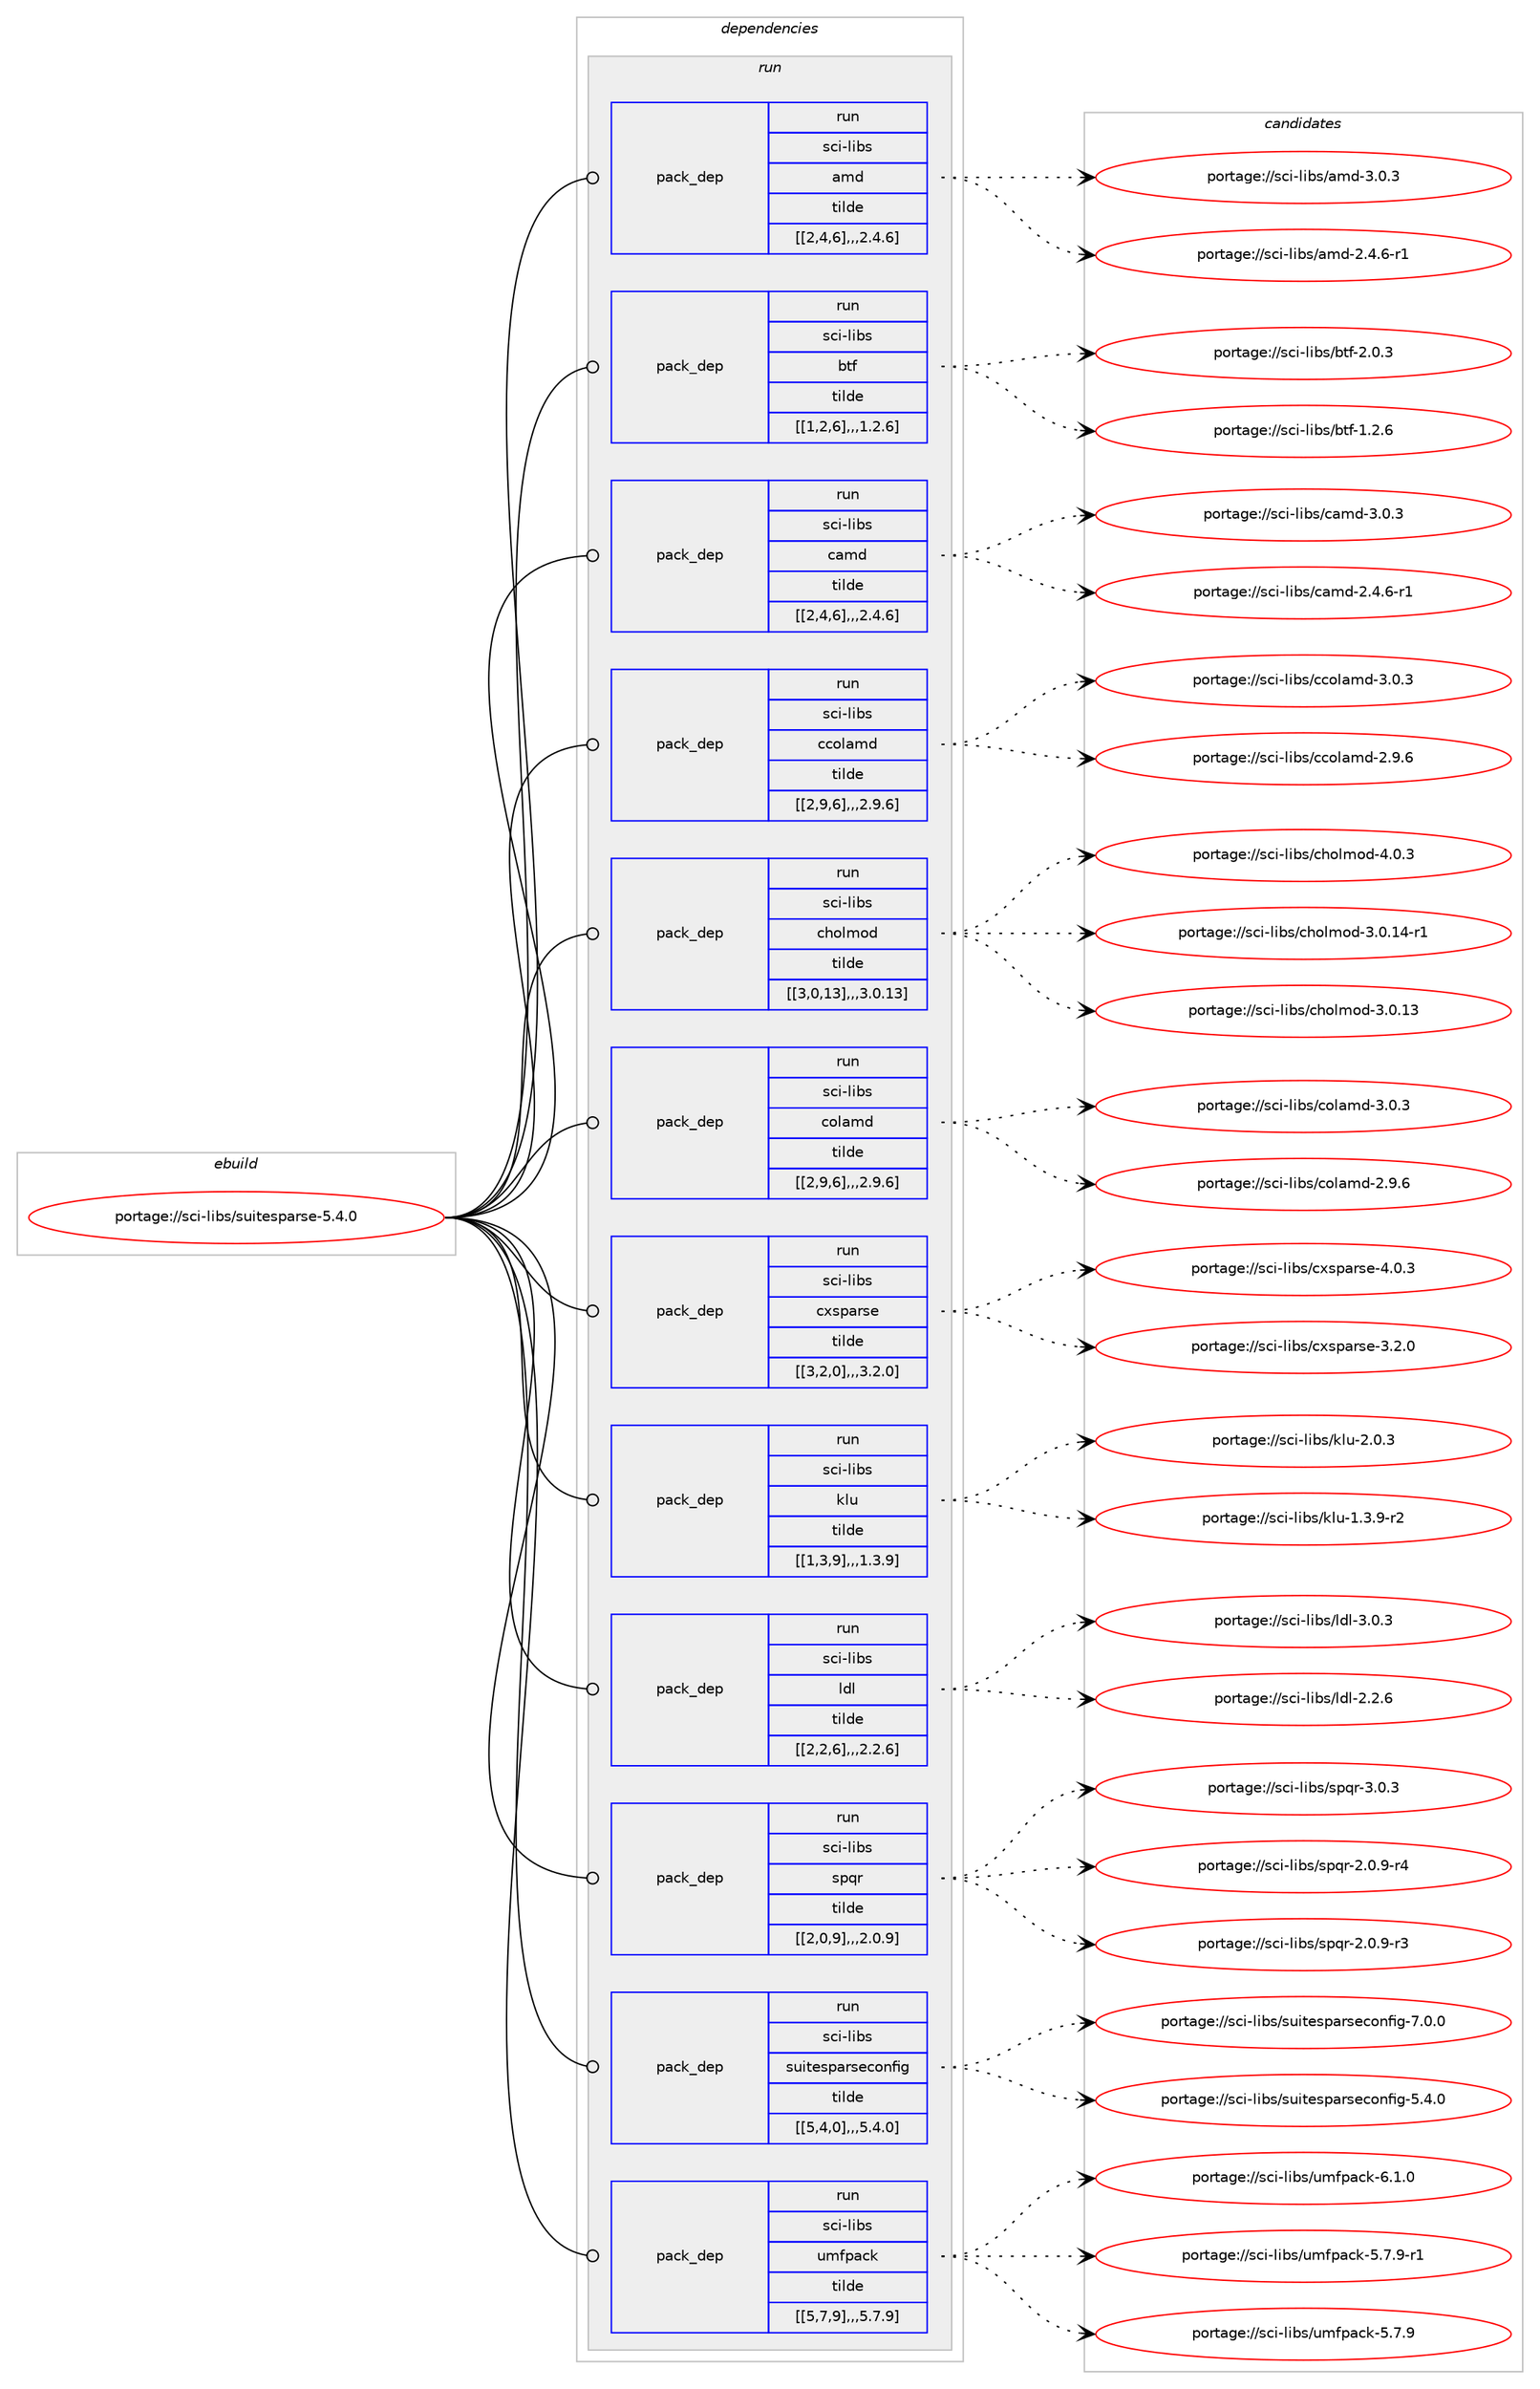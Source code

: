 digraph prolog {

# *************
# Graph options
# *************

newrank=true;
concentrate=true;
compound=true;
graph [rankdir=LR,fontname=Helvetica,fontsize=10,ranksep=1.5];#, ranksep=2.5, nodesep=0.2];
edge  [arrowhead=vee];
node  [fontname=Helvetica,fontsize=10];

# **********
# The ebuild
# **********

subgraph cluster_leftcol {
color=gray;
label=<<i>ebuild</i>>;
id [label="portage://sci-libs/suitesparse-5.4.0", color=red, width=4, href="../sci-libs/suitesparse-5.4.0.svg"];
}

# ****************
# The dependencies
# ****************

subgraph cluster_midcol {
color=gray;
label=<<i>dependencies</i>>;
subgraph cluster_compile {
fillcolor="#eeeeee";
style=filled;
label=<<i>compile</i>>;
}
subgraph cluster_compileandrun {
fillcolor="#eeeeee";
style=filled;
label=<<i>compile and run</i>>;
}
subgraph cluster_run {
fillcolor="#eeeeee";
style=filled;
label=<<i>run</i>>;
subgraph pack752 {
dependency1026 [label=<<TABLE BORDER="0" CELLBORDER="1" CELLSPACING="0" CELLPADDING="4" WIDTH="220"><TR><TD ROWSPAN="6" CELLPADDING="30">pack_dep</TD></TR><TR><TD WIDTH="110">run</TD></TR><TR><TD>sci-libs</TD></TR><TR><TD>amd</TD></TR><TR><TD>tilde</TD></TR><TR><TD>[[2,4,6],,,2.4.6]</TD></TR></TABLE>>, shape=none, color=blue];
}
id:e -> dependency1026:w [weight=20,style="solid",arrowhead="odot"];
subgraph pack762 {
dependency1033 [label=<<TABLE BORDER="0" CELLBORDER="1" CELLSPACING="0" CELLPADDING="4" WIDTH="220"><TR><TD ROWSPAN="6" CELLPADDING="30">pack_dep</TD></TR><TR><TD WIDTH="110">run</TD></TR><TR><TD>sci-libs</TD></TR><TR><TD>btf</TD></TR><TR><TD>tilde</TD></TR><TR><TD>[[1,2,6],,,1.2.6]</TD></TR></TABLE>>, shape=none, color=blue];
}
id:e -> dependency1033:w [weight=20,style="solid",arrowhead="odot"];
subgraph pack767 {
dependency1042 [label=<<TABLE BORDER="0" CELLBORDER="1" CELLSPACING="0" CELLPADDING="4" WIDTH="220"><TR><TD ROWSPAN="6" CELLPADDING="30">pack_dep</TD></TR><TR><TD WIDTH="110">run</TD></TR><TR><TD>sci-libs</TD></TR><TR><TD>camd</TD></TR><TR><TD>tilde</TD></TR><TR><TD>[[2,4,6],,,2.4.6]</TD></TR></TABLE>>, shape=none, color=blue];
}
id:e -> dependency1042:w [weight=20,style="solid",arrowhead="odot"];
subgraph pack771 {
dependency1044 [label=<<TABLE BORDER="0" CELLBORDER="1" CELLSPACING="0" CELLPADDING="4" WIDTH="220"><TR><TD ROWSPAN="6" CELLPADDING="30">pack_dep</TD></TR><TR><TD WIDTH="110">run</TD></TR><TR><TD>sci-libs</TD></TR><TR><TD>ccolamd</TD></TR><TR><TD>tilde</TD></TR><TR><TD>[[2,9,6],,,2.9.6]</TD></TR></TABLE>>, shape=none, color=blue];
}
id:e -> dependency1044:w [weight=20,style="solid",arrowhead="odot"];
subgraph pack773 {
dependency1047 [label=<<TABLE BORDER="0" CELLBORDER="1" CELLSPACING="0" CELLPADDING="4" WIDTH="220"><TR><TD ROWSPAN="6" CELLPADDING="30">pack_dep</TD></TR><TR><TD WIDTH="110">run</TD></TR><TR><TD>sci-libs</TD></TR><TR><TD>cholmod</TD></TR><TR><TD>tilde</TD></TR><TR><TD>[[3,0,13],,,3.0.13]</TD></TR></TABLE>>, shape=none, color=blue];
}
id:e -> dependency1047:w [weight=20,style="solid",arrowhead="odot"];
subgraph pack776 {
dependency1052 [label=<<TABLE BORDER="0" CELLBORDER="1" CELLSPACING="0" CELLPADDING="4" WIDTH="220"><TR><TD ROWSPAN="6" CELLPADDING="30">pack_dep</TD></TR><TR><TD WIDTH="110">run</TD></TR><TR><TD>sci-libs</TD></TR><TR><TD>colamd</TD></TR><TR><TD>tilde</TD></TR><TR><TD>[[2,9,6],,,2.9.6]</TD></TR></TABLE>>, shape=none, color=blue];
}
id:e -> dependency1052:w [weight=20,style="solid",arrowhead="odot"];
subgraph pack780 {
dependency1057 [label=<<TABLE BORDER="0" CELLBORDER="1" CELLSPACING="0" CELLPADDING="4" WIDTH="220"><TR><TD ROWSPAN="6" CELLPADDING="30">pack_dep</TD></TR><TR><TD WIDTH="110">run</TD></TR><TR><TD>sci-libs</TD></TR><TR><TD>cxsparse</TD></TR><TR><TD>tilde</TD></TR><TR><TD>[[3,2,0],,,3.2.0]</TD></TR></TABLE>>, shape=none, color=blue];
}
id:e -> dependency1057:w [weight=20,style="solid",arrowhead="odot"];
subgraph pack783 {
dependency1061 [label=<<TABLE BORDER="0" CELLBORDER="1" CELLSPACING="0" CELLPADDING="4" WIDTH="220"><TR><TD ROWSPAN="6" CELLPADDING="30">pack_dep</TD></TR><TR><TD WIDTH="110">run</TD></TR><TR><TD>sci-libs</TD></TR><TR><TD>klu</TD></TR><TR><TD>tilde</TD></TR><TR><TD>[[1,3,9],,,1.3.9]</TD></TR></TABLE>>, shape=none, color=blue];
}
id:e -> dependency1061:w [weight=20,style="solid",arrowhead="odot"];
subgraph pack787 {
dependency1066 [label=<<TABLE BORDER="0" CELLBORDER="1" CELLSPACING="0" CELLPADDING="4" WIDTH="220"><TR><TD ROWSPAN="6" CELLPADDING="30">pack_dep</TD></TR><TR><TD WIDTH="110">run</TD></TR><TR><TD>sci-libs</TD></TR><TR><TD>ldl</TD></TR><TR><TD>tilde</TD></TR><TR><TD>[[2,2,6],,,2.2.6]</TD></TR></TABLE>>, shape=none, color=blue];
}
id:e -> dependency1066:w [weight=20,style="solid",arrowhead="odot"];
subgraph pack789 {
dependency1069 [label=<<TABLE BORDER="0" CELLBORDER="1" CELLSPACING="0" CELLPADDING="4" WIDTH="220"><TR><TD ROWSPAN="6" CELLPADDING="30">pack_dep</TD></TR><TR><TD WIDTH="110">run</TD></TR><TR><TD>sci-libs</TD></TR><TR><TD>spqr</TD></TR><TR><TD>tilde</TD></TR><TR><TD>[[2,0,9],,,2.0.9]</TD></TR></TABLE>>, shape=none, color=blue];
}
id:e -> dependency1069:w [weight=20,style="solid",arrowhead="odot"];
subgraph pack793 {
dependency1074 [label=<<TABLE BORDER="0" CELLBORDER="1" CELLSPACING="0" CELLPADDING="4" WIDTH="220"><TR><TD ROWSPAN="6" CELLPADDING="30">pack_dep</TD></TR><TR><TD WIDTH="110">run</TD></TR><TR><TD>sci-libs</TD></TR><TR><TD>suitesparseconfig</TD></TR><TR><TD>tilde</TD></TR><TR><TD>[[5,4,0],,,5.4.0]</TD></TR></TABLE>>, shape=none, color=blue];
}
id:e -> dependency1074:w [weight=20,style="solid",arrowhead="odot"];
subgraph pack798 {
dependency1079 [label=<<TABLE BORDER="0" CELLBORDER="1" CELLSPACING="0" CELLPADDING="4" WIDTH="220"><TR><TD ROWSPAN="6" CELLPADDING="30">pack_dep</TD></TR><TR><TD WIDTH="110">run</TD></TR><TR><TD>sci-libs</TD></TR><TR><TD>umfpack</TD></TR><TR><TD>tilde</TD></TR><TR><TD>[[5,7,9],,,5.7.9]</TD></TR></TABLE>>, shape=none, color=blue];
}
id:e -> dependency1079:w [weight=20,style="solid",arrowhead="odot"];
}
}

# **************
# The candidates
# **************

subgraph cluster_choices {
rank=same;
color=gray;
label=<<i>candidates</i>>;

subgraph choice646 {
color=black;
nodesep=1;
choice1159910545108105981154797109100455146484651 [label="portage://sci-libs/amd-3.0.3", color=red, width=4,href="../sci-libs/amd-3.0.3.svg"];
choice11599105451081059811547971091004550465246544511449 [label="portage://sci-libs/amd-2.4.6-r1", color=red, width=4,href="../sci-libs/amd-2.4.6-r1.svg"];
dependency1026:e -> choice1159910545108105981154797109100455146484651:w [style=dotted,weight="100"];
dependency1026:e -> choice11599105451081059811547971091004550465246544511449:w [style=dotted,weight="100"];
}
subgraph choice650 {
color=black;
nodesep=1;
choice1159910545108105981154798116102455046484651 [label="portage://sci-libs/btf-2.0.3", color=red, width=4,href="../sci-libs/btf-2.0.3.svg"];
choice1159910545108105981154798116102454946504654 [label="portage://sci-libs/btf-1.2.6", color=red, width=4,href="../sci-libs/btf-1.2.6.svg"];
dependency1033:e -> choice1159910545108105981154798116102455046484651:w [style=dotted,weight="100"];
dependency1033:e -> choice1159910545108105981154798116102454946504654:w [style=dotted,weight="100"];
}
subgraph choice654 {
color=black;
nodesep=1;
choice115991054510810598115479997109100455146484651 [label="portage://sci-libs/camd-3.0.3", color=red, width=4,href="../sci-libs/camd-3.0.3.svg"];
choice1159910545108105981154799971091004550465246544511449 [label="portage://sci-libs/camd-2.4.6-r1", color=red, width=4,href="../sci-libs/camd-2.4.6-r1.svg"];
dependency1042:e -> choice115991054510810598115479997109100455146484651:w [style=dotted,weight="100"];
dependency1042:e -> choice1159910545108105981154799971091004550465246544511449:w [style=dotted,weight="100"];
}
subgraph choice660 {
color=black;
nodesep=1;
choice11599105451081059811547999911110897109100455146484651 [label="portage://sci-libs/ccolamd-3.0.3", color=red, width=4,href="../sci-libs/ccolamd-3.0.3.svg"];
choice11599105451081059811547999911110897109100455046574654 [label="portage://sci-libs/ccolamd-2.9.6", color=red, width=4,href="../sci-libs/ccolamd-2.9.6.svg"];
dependency1044:e -> choice11599105451081059811547999911110897109100455146484651:w [style=dotted,weight="100"];
dependency1044:e -> choice11599105451081059811547999911110897109100455046574654:w [style=dotted,weight="100"];
}
subgraph choice665 {
color=black;
nodesep=1;
choice1159910545108105981154799104111108109111100455246484651 [label="portage://sci-libs/cholmod-4.0.3", color=red, width=4,href="../sci-libs/cholmod-4.0.3.svg"];
choice1159910545108105981154799104111108109111100455146484649524511449 [label="portage://sci-libs/cholmod-3.0.14-r1", color=red, width=4,href="../sci-libs/cholmod-3.0.14-r1.svg"];
choice115991054510810598115479910411110810911110045514648464951 [label="portage://sci-libs/cholmod-3.0.13", color=red, width=4,href="../sci-libs/cholmod-3.0.13.svg"];
dependency1047:e -> choice1159910545108105981154799104111108109111100455246484651:w [style=dotted,weight="100"];
dependency1047:e -> choice1159910545108105981154799104111108109111100455146484649524511449:w [style=dotted,weight="100"];
dependency1047:e -> choice115991054510810598115479910411110810911110045514648464951:w [style=dotted,weight="100"];
}
subgraph choice672 {
color=black;
nodesep=1;
choice115991054510810598115479911110897109100455146484651 [label="portage://sci-libs/colamd-3.0.3", color=red, width=4,href="../sci-libs/colamd-3.0.3.svg"];
choice115991054510810598115479911110897109100455046574654 [label="portage://sci-libs/colamd-2.9.6", color=red, width=4,href="../sci-libs/colamd-2.9.6.svg"];
dependency1052:e -> choice115991054510810598115479911110897109100455146484651:w [style=dotted,weight="100"];
dependency1052:e -> choice115991054510810598115479911110897109100455046574654:w [style=dotted,weight="100"];
}
subgraph choice674 {
color=black;
nodesep=1;
choice115991054510810598115479912011511297114115101455246484651 [label="portage://sci-libs/cxsparse-4.0.3", color=red, width=4,href="../sci-libs/cxsparse-4.0.3.svg"];
choice115991054510810598115479912011511297114115101455146504648 [label="portage://sci-libs/cxsparse-3.2.0", color=red, width=4,href="../sci-libs/cxsparse-3.2.0.svg"];
dependency1057:e -> choice115991054510810598115479912011511297114115101455246484651:w [style=dotted,weight="100"];
dependency1057:e -> choice115991054510810598115479912011511297114115101455146504648:w [style=dotted,weight="100"];
}
subgraph choice678 {
color=black;
nodesep=1;
choice11599105451081059811547107108117455046484651 [label="portage://sci-libs/klu-2.0.3", color=red, width=4,href="../sci-libs/klu-2.0.3.svg"];
choice115991054510810598115471071081174549465146574511450 [label="portage://sci-libs/klu-1.3.9-r2", color=red, width=4,href="../sci-libs/klu-1.3.9-r2.svg"];
dependency1061:e -> choice11599105451081059811547107108117455046484651:w [style=dotted,weight="100"];
dependency1061:e -> choice115991054510810598115471071081174549465146574511450:w [style=dotted,weight="100"];
}
subgraph choice681 {
color=black;
nodesep=1;
choice11599105451081059811547108100108455146484651 [label="portage://sci-libs/ldl-3.0.3", color=red, width=4,href="../sci-libs/ldl-3.0.3.svg"];
choice11599105451081059811547108100108455046504654 [label="portage://sci-libs/ldl-2.2.6", color=red, width=4,href="../sci-libs/ldl-2.2.6.svg"];
dependency1066:e -> choice11599105451081059811547108100108455146484651:w [style=dotted,weight="100"];
dependency1066:e -> choice11599105451081059811547108100108455046504654:w [style=dotted,weight="100"];
}
subgraph choice686 {
color=black;
nodesep=1;
choice11599105451081059811547115112113114455146484651 [label="portage://sci-libs/spqr-3.0.3", color=red, width=4,href="../sci-libs/spqr-3.0.3.svg"];
choice115991054510810598115471151121131144550464846574511452 [label="portage://sci-libs/spqr-2.0.9-r4", color=red, width=4,href="../sci-libs/spqr-2.0.9-r4.svg"];
choice115991054510810598115471151121131144550464846574511451 [label="portage://sci-libs/spqr-2.0.9-r3", color=red, width=4,href="../sci-libs/spqr-2.0.9-r3.svg"];
dependency1069:e -> choice11599105451081059811547115112113114455146484651:w [style=dotted,weight="100"];
dependency1069:e -> choice115991054510810598115471151121131144550464846574511452:w [style=dotted,weight="100"];
dependency1069:e -> choice115991054510810598115471151121131144550464846574511451:w [style=dotted,weight="100"];
}
subgraph choice695 {
color=black;
nodesep=1;
choice115991054510810598115471151171051161011151129711411510199111110102105103455546484648 [label="portage://sci-libs/suitesparseconfig-7.0.0", color=red, width=4,href="../sci-libs/suitesparseconfig-7.0.0.svg"];
choice115991054510810598115471151171051161011151129711411510199111110102105103455346524648 [label="portage://sci-libs/suitesparseconfig-5.4.0", color=red, width=4,href="../sci-libs/suitesparseconfig-5.4.0.svg"];
dependency1074:e -> choice115991054510810598115471151171051161011151129711411510199111110102105103455546484648:w [style=dotted,weight="100"];
dependency1074:e -> choice115991054510810598115471151171051161011151129711411510199111110102105103455346524648:w [style=dotted,weight="100"];
}
subgraph choice700 {
color=black;
nodesep=1;
choice115991054510810598115471171091021129799107455446494648 [label="portage://sci-libs/umfpack-6.1.0", color=red, width=4,href="../sci-libs/umfpack-6.1.0.svg"];
choice1159910545108105981154711710910211297991074553465546574511449 [label="portage://sci-libs/umfpack-5.7.9-r1", color=red, width=4,href="../sci-libs/umfpack-5.7.9-r1.svg"];
choice115991054510810598115471171091021129799107455346554657 [label="portage://sci-libs/umfpack-5.7.9", color=red, width=4,href="../sci-libs/umfpack-5.7.9.svg"];
dependency1079:e -> choice115991054510810598115471171091021129799107455446494648:w [style=dotted,weight="100"];
dependency1079:e -> choice1159910545108105981154711710910211297991074553465546574511449:w [style=dotted,weight="100"];
dependency1079:e -> choice115991054510810598115471171091021129799107455346554657:w [style=dotted,weight="100"];
}
}

}
